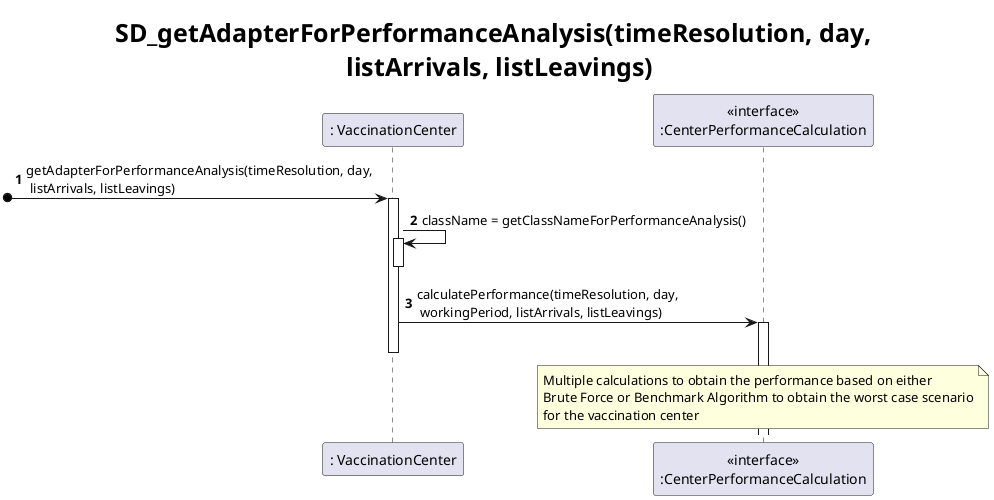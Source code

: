 @startuml
autonumber

skinparam titleFontSize 25


participant ": VaccinationCenter" as VC
participant "<<interface>>\n:CenterPerformanceCalculation" as performance
'participant ": PreprocessingPerformance" as PP

title : SD_getAdapterForPerformanceAnalysis(timeResolution, day, \n listArrivals, listLeavings)

'1'
[o-> VC : getAdapterForPerformanceAnalysis(timeResolution, day, \n listArrivals, listLeavings)
activate VC

'2'
VC -> VC : className = getClassNameForPerformanceAnalysis()
activate VC
deactivate VC

'3'
VC -> performance : calculatePerformance(timeResolution, day, \n workingPeriod, listArrivals, listLeavings)
activate performance

note over performance
 Multiple calculations to obtain the performance based on either
 Brute Force or Benchmark Algorithm to obtain the worst case scenario
 for the vaccination center
end note

'
''4'
'performance -> PP : hoursArrivalList = getHoursList(day,listArrivals)
'activate PP
'deactivate PP
'
'performance -> PP : hoursLeavingList = getHoursList(day,listArrivals)
'activate PP
'deactivate PP
'
'performance -> PP : hoursArrivalArr = convertFromListToArray(hoursArrivalList)
'activate PP
'deactivate PP
'
'performance -> PP : hoursLeavingArr = convertFromListToArray(hoursLeavingList)
'activate PP
'deactivate PP
'
'performance -> PP : hoursToMinArrival = transformMinutesOnly(hoursArrivalArr)
'activate PP
'deactivate PP
'
'performance -> PP : hoursToMinLeaving = transformMinutesOnly(hoursLeavingArr)
'activate PP
'deactivate PP
'
'performance -> PP : performanceIntervalArr = obtainPerformanceIntervalArray(hoursToMinArrival, hoursToMinLeaving, \n timeResolution, workingPeriod)
'activate PP
'deactivate PP
'
'performance -> performance : performanceAlgorithm(performanceIntervalArr, timeResolution)
'activate performance
'deactivate performance

deactivate VC
@enduml